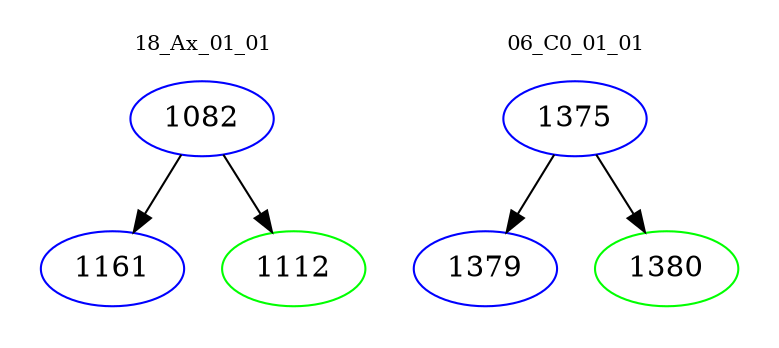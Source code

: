 digraph{
subgraph cluster_0 {
color = white
label = "18_Ax_01_01";
fontsize=10;
T0_1082 [label="1082", color="blue"]
T0_1082 -> T0_1161 [color="black"]
T0_1161 [label="1161", color="blue"]
T0_1082 -> T0_1112 [color="black"]
T0_1112 [label="1112", color="green"]
}
subgraph cluster_1 {
color = white
label = "06_C0_01_01";
fontsize=10;
T1_1375 [label="1375", color="blue"]
T1_1375 -> T1_1379 [color="black"]
T1_1379 [label="1379", color="blue"]
T1_1375 -> T1_1380 [color="black"]
T1_1380 [label="1380", color="green"]
}
}
